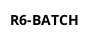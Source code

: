 @startuml

title R6-BATCH

!define	ALIAS	ignore
!define	BISULFITE_CM	ignore
!define	BT4_AGIT_CM	HS-2358
!define	BT4_CHG_EM	BT4CHG-EM
!define	BT4_CHG_TOT	FQIC-2351
!define	BT4_CHG_VLV	CV-3026
!define	BT4_STMVLV_CM	CV-1627
!define	BT4_TEMPERATURE	TI-1627
!define	CLEANOUT_CM	ignore
!define	COND_BLOCK_VLV	CV-2412
!define	COND_FLOWVLV_CM	FIC-2396
!define	DUMMY	ignore
!define	EXT_ARB_MOD	ALK-ARBITRATION
!define	HCL_CHG_EM	HCLCHG-EM
!define	HCL_CHG_TOT	FQIC-2086
!define	HCL_CHG_VLV	CV-3015
!define	INTERM_CHG_EM   ignore
!define	OVHD_CHG_EM	R6-OVHCHG-EM
!define	OVHD_CHG_VLVM	CV-2119
!define	OVHD_CHG_VLVRX	CV-3019
!define	PPW_CHG_VLV	CV-3008
!define	PT5_CHG_EM	R6-PT5CHG-EM
!define	PT5_CHG_TOT	FQIC-2121
!define	PT5_CHG_VLV	CV-2121
!define	PT5_WEIGHT	WI-1564
!define	PT7_CHG_EM	PT7CHG-EM
!define	PT7_CHG_TOT	FQIC-2711
!define	PT7_CHG_VLV	CV-3027
!define	RECIRC_VLV_CM	ignore
!define	RX_AGITATOR_CM	HS-3000
!define	RX_CAUS_SCRUB_CM	CV-3028
!define	RX_DISCHVLV_CM	ignore
!define	RX_PH	AI-3005
!define	RX_PH_ADJ	AI-3005_ADJ
!define	RX_PRESS_EM	R6-PRES-EM
!define	RX_PRESSURE	PIC-3002A
!define	RX_TARE1	WI-2120_TARE1
!define	RX_TARE2	WI-2120_TARE2
!define	RX_TEMP_CTRL_EM	R6-TEMP-EM
!define	RX_TEMPERATURE	TI-3004
!define	RX_VENT	PIC-3002B
!define	RX_WEIGHT	WI-2120
!define	RX_XFR_PUMP_CM	HS-2116
!define	SPRAYBALL_CM	CV-3011C
!define	THISUNIT	R6-BATCH
!define	TK13_CHG_EM	TK13CHG-EM
!define	TK13_CHG_PMP	HS-4628
!define	TK13_CHG_TOT	FQIC-4630
!define	TK13_CHG_VLV	CV-3024
!define	TK13_LVL	LI-2053
!define	TK13_WEIGHT	WI-2053
!define	TK14_CHG_EM	TK14CHG-EM
!define	TK14_CHG_TOT	FQIC-4631
!define	TK14_CHG_VLV	CV-3025
!define	TK14_LVL	LI-2064
!define	TK14_WEIGHT	WI-2064
!define	TK15_CHG_EM	TK15CHG-EM
!define	TK15_CHG_TOT	FQIC-4632
!define	TK15_CHG_VLV	CV-3017
!define	TK15_LVL	LI-4633
!define	TK15_WEIGHT	WI-4633
!define	TK17_CHG_EM	TK17CHG-EM
!define	TK17_CHG_TOT	FQIC-4675
!define	TK17_CHG_VLV	CV-3018
!define	TK17_LVL	LI-4676
!define	TK17_WEIGHT	WI-4676
!define	TK1_CHG_EM	TK1CHG-EM
!define	TK1_CHG_TOT	FQIC-2609
!define	TK1_CHG_VLV	CV-3023
!define	TK1_LVL	LI-2604
!define	TK1_WEIGHT	WI-2604
!define	TK2_CHG_EM	ignore
!define	TK2_CHG_TOT	ignore
!define	TK2_CHG_VLV	ignore
!define	TK2_LVL	LI-2620
!define	TK2_WEIGHT	WI-2620
!define	TK36_CHG_EM	R6-TK36CHG-EM
!define	TK36_CHG_TOT	FQIC-4684
!define	TK36_CHG_VLV	CV-4685
!define	TK36_LVL	LI-2163
!define	TK36_SRC_EM	TK36-SRC-EM
!define	TK36_WEIGHT	WI-2163
!define	TK50_CHG_EM	R6-TK50CHG-EM
!define	TK50_CHG_TOT	FQIC-2208
!define	TK50_CHG_VLV	CV-2202
!define	TK50_LVL	LI-245
!define	TK50_SRC_EM	TK50-SRC-EM
!define	TK50_WEIGHT	WI-245
!define	TK57_CHG_EM	ignore
!define	TK57_CHG_VLV	ignore
!define	TK57_LVL	LI-203
!define	TK58_CHG_EM	TK58CHG-EM
!define	TK58_CHG_TOT	FQIC-2444
!define	TK58_CHG_VLV	CV-3029
!define	TK58_LVL	LI-251
!define	TK58_WEIGHT	WI-251
!define	TK8_CHG_EM	ignore
!define	TK8_CHG_TOT	ignore
!define	TK8_CHG_VLV	ignore
!define	TK8_LVL	LI-581
!define	TK8_WEIGHT	WI-581
!define	UNIT_SUPPORT	R6-USM
!define	UV_CHG_EM	R6-UVCHG-EM
!define	UV_CHG_TOT	FQIC-3006
!define	UV_CHG_VLV	CV-3006
!define	WTR_CHG_EM	R6-WTRCHG-EM
!define	WTR_CHG_TOT	FQIC-3008
!define	WTR_CHG_VLV	CV-3008


!define RX_JKT_CTRL_EM  RX_TEMPERATURE

@enduml